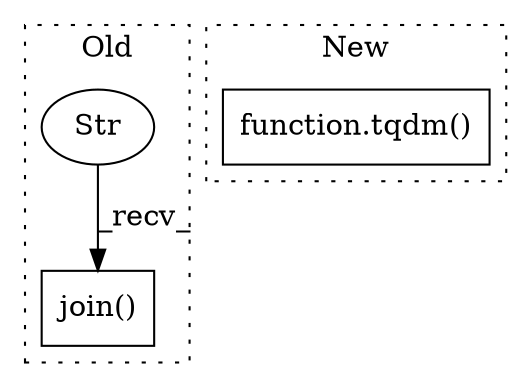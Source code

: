digraph G {
subgraph cluster0 {
1 [label="join()" a="75" s="891,907" l="9,1" shape="box"];
3 [label="Str" a="66" s="891" l="3" shape="ellipse"];
label = "Old";
style="dotted";
}
subgraph cluster1 {
2 [label="function.tqdm()" a="75" s="542,564" l="5,1" shape="box"];
label = "New";
style="dotted";
}
3 -> 1 [label="_recv_"];
}